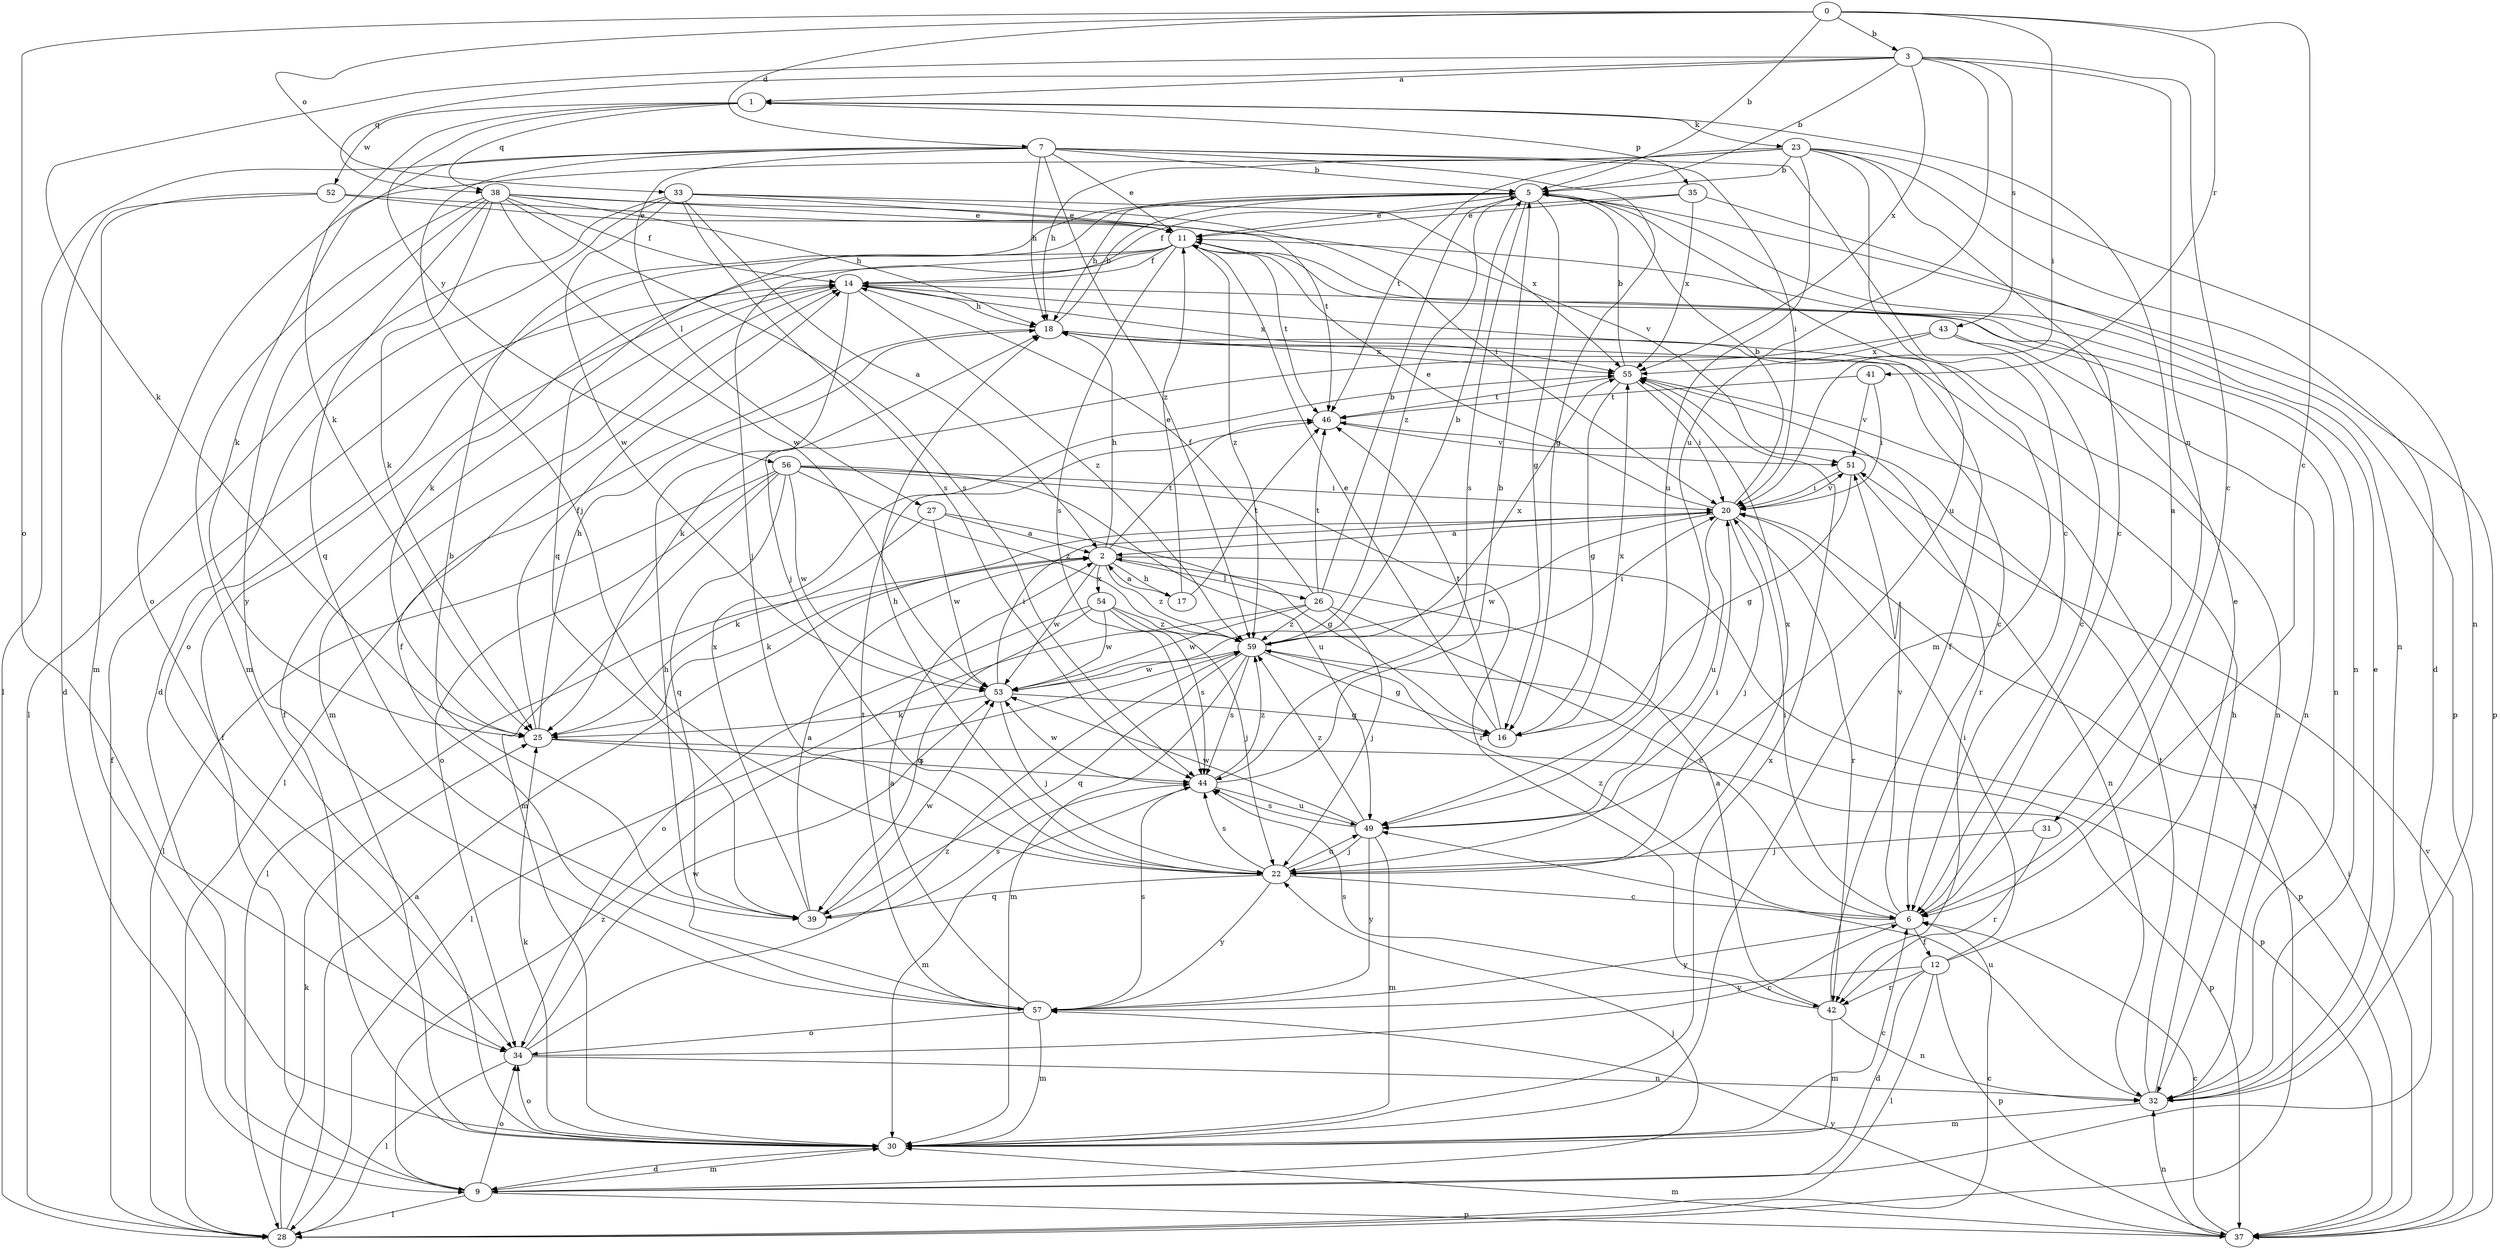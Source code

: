strict digraph  {
0;
1;
2;
3;
5;
6;
7;
9;
11;
12;
14;
16;
17;
18;
20;
22;
23;
25;
26;
27;
28;
30;
31;
32;
33;
34;
35;
37;
38;
39;
41;
42;
43;
44;
46;
49;
51;
52;
53;
54;
55;
56;
57;
59;
0 -> 3  [label=b];
0 -> 5  [label=b];
0 -> 6  [label=c];
0 -> 7  [label=d];
0 -> 20  [label=i];
0 -> 33  [label=o];
0 -> 34  [label=o];
0 -> 41  [label=r];
1 -> 23  [label=k];
1 -> 25  [label=k];
1 -> 35  [label=p];
1 -> 38  [label=q];
1 -> 52  [label=w];
1 -> 56  [label=y];
2 -> 17  [label=h];
2 -> 18  [label=h];
2 -> 25  [label=k];
2 -> 26  [label=l];
2 -> 37  [label=p];
2 -> 46  [label=t];
2 -> 53  [label=w];
2 -> 54  [label=x];
2 -> 59  [label=z];
3 -> 1  [label=a];
3 -> 5  [label=b];
3 -> 6  [label=c];
3 -> 25  [label=k];
3 -> 31  [label=n];
3 -> 38  [label=q];
3 -> 43  [label=s];
3 -> 49  [label=u];
3 -> 55  [label=x];
5 -> 11  [label=e];
5 -> 16  [label=g];
5 -> 18  [label=h];
5 -> 32  [label=n];
5 -> 37  [label=p];
5 -> 39  [label=q];
5 -> 44  [label=s];
5 -> 49  [label=u];
5 -> 59  [label=z];
6 -> 1  [label=a];
6 -> 12  [label=f];
6 -> 20  [label=i];
6 -> 51  [label=v];
6 -> 57  [label=y];
6 -> 59  [label=z];
7 -> 5  [label=b];
7 -> 6  [label=c];
7 -> 11  [label=e];
7 -> 16  [label=g];
7 -> 18  [label=h];
7 -> 20  [label=i];
7 -> 22  [label=j];
7 -> 25  [label=k];
7 -> 27  [label=l];
7 -> 28  [label=l];
7 -> 59  [label=z];
9 -> 14  [label=f];
9 -> 22  [label=j];
9 -> 28  [label=l];
9 -> 30  [label=m];
9 -> 34  [label=o];
9 -> 37  [label=p];
9 -> 59  [label=z];
11 -> 14  [label=f];
11 -> 22  [label=j];
11 -> 25  [label=k];
11 -> 32  [label=n];
11 -> 34  [label=o];
11 -> 44  [label=s];
11 -> 46  [label=t];
11 -> 59  [label=z];
12 -> 9  [label=d];
12 -> 11  [label=e];
12 -> 20  [label=i];
12 -> 28  [label=l];
12 -> 37  [label=p];
12 -> 42  [label=r];
12 -> 57  [label=y];
14 -> 18  [label=h];
14 -> 22  [label=j];
14 -> 30  [label=m];
14 -> 32  [label=n];
14 -> 55  [label=x];
14 -> 59  [label=z];
16 -> 11  [label=e];
16 -> 46  [label=t];
16 -> 55  [label=x];
17 -> 2  [label=a];
17 -> 11  [label=e];
17 -> 46  [label=t];
18 -> 5  [label=b];
18 -> 6  [label=c];
18 -> 28  [label=l];
18 -> 32  [label=n];
18 -> 55  [label=x];
20 -> 2  [label=a];
20 -> 5  [label=b];
20 -> 11  [label=e];
20 -> 22  [label=j];
20 -> 28  [label=l];
20 -> 42  [label=r];
20 -> 49  [label=u];
20 -> 51  [label=v];
20 -> 53  [label=w];
22 -> 6  [label=c];
22 -> 18  [label=h];
22 -> 20  [label=i];
22 -> 39  [label=q];
22 -> 44  [label=s];
22 -> 49  [label=u];
22 -> 55  [label=x];
22 -> 57  [label=y];
23 -> 5  [label=b];
23 -> 6  [label=c];
23 -> 9  [label=d];
23 -> 18  [label=h];
23 -> 30  [label=m];
23 -> 32  [label=n];
23 -> 34  [label=o];
23 -> 46  [label=t];
23 -> 49  [label=u];
25 -> 14  [label=f];
25 -> 18  [label=h];
25 -> 37  [label=p];
25 -> 44  [label=s];
26 -> 5  [label=b];
26 -> 6  [label=c];
26 -> 14  [label=f];
26 -> 22  [label=j];
26 -> 28  [label=l];
26 -> 46  [label=t];
26 -> 53  [label=w];
26 -> 59  [label=z];
27 -> 2  [label=a];
27 -> 16  [label=g];
27 -> 25  [label=k];
27 -> 53  [label=w];
28 -> 2  [label=a];
28 -> 6  [label=c];
28 -> 14  [label=f];
28 -> 25  [label=k];
28 -> 55  [label=x];
30 -> 6  [label=c];
30 -> 9  [label=d];
30 -> 14  [label=f];
30 -> 25  [label=k];
30 -> 34  [label=o];
30 -> 55  [label=x];
31 -> 22  [label=j];
31 -> 42  [label=r];
32 -> 11  [label=e];
32 -> 18  [label=h];
32 -> 30  [label=m];
32 -> 46  [label=t];
32 -> 49  [label=u];
33 -> 2  [label=a];
33 -> 9  [label=d];
33 -> 11  [label=e];
33 -> 20  [label=i];
33 -> 28  [label=l];
33 -> 44  [label=s];
33 -> 53  [label=w];
33 -> 55  [label=x];
34 -> 6  [label=c];
34 -> 28  [label=l];
34 -> 32  [label=n];
34 -> 53  [label=w];
34 -> 59  [label=z];
35 -> 11  [label=e];
35 -> 14  [label=f];
35 -> 37  [label=p];
35 -> 55  [label=x];
37 -> 6  [label=c];
37 -> 20  [label=i];
37 -> 30  [label=m];
37 -> 32  [label=n];
37 -> 51  [label=v];
37 -> 57  [label=y];
38 -> 11  [label=e];
38 -> 14  [label=f];
38 -> 18  [label=h];
38 -> 25  [label=k];
38 -> 30  [label=m];
38 -> 39  [label=q];
38 -> 44  [label=s];
38 -> 46  [label=t];
38 -> 53  [label=w];
38 -> 57  [label=y];
39 -> 2  [label=a];
39 -> 5  [label=b];
39 -> 44  [label=s];
39 -> 53  [label=w];
39 -> 55  [label=x];
41 -> 20  [label=i];
41 -> 46  [label=t];
41 -> 51  [label=v];
42 -> 2  [label=a];
42 -> 14  [label=f];
42 -> 30  [label=m];
42 -> 32  [label=n];
42 -> 44  [label=s];
43 -> 6  [label=c];
43 -> 25  [label=k];
43 -> 32  [label=n];
43 -> 55  [label=x];
44 -> 5  [label=b];
44 -> 30  [label=m];
44 -> 49  [label=u];
44 -> 53  [label=w];
44 -> 59  [label=z];
46 -> 51  [label=v];
49 -> 22  [label=j];
49 -> 30  [label=m];
49 -> 44  [label=s];
49 -> 53  [label=w];
49 -> 57  [label=y];
49 -> 59  [label=z];
51 -> 16  [label=g];
51 -> 20  [label=i];
51 -> 32  [label=n];
52 -> 9  [label=d];
52 -> 11  [label=e];
52 -> 30  [label=m];
52 -> 51  [label=v];
53 -> 16  [label=g];
53 -> 20  [label=i];
53 -> 22  [label=j];
53 -> 25  [label=k];
54 -> 22  [label=j];
54 -> 34  [label=o];
54 -> 39  [label=q];
54 -> 44  [label=s];
54 -> 53  [label=w];
54 -> 59  [label=z];
55 -> 5  [label=b];
55 -> 16  [label=g];
55 -> 20  [label=i];
55 -> 42  [label=r];
55 -> 46  [label=t];
56 -> 20  [label=i];
56 -> 28  [label=l];
56 -> 30  [label=m];
56 -> 34  [label=o];
56 -> 39  [label=q];
56 -> 42  [label=r];
56 -> 49  [label=u];
56 -> 53  [label=w];
56 -> 59  [label=z];
57 -> 2  [label=a];
57 -> 14  [label=f];
57 -> 18  [label=h];
57 -> 30  [label=m];
57 -> 34  [label=o];
57 -> 44  [label=s];
57 -> 46  [label=t];
59 -> 5  [label=b];
59 -> 16  [label=g];
59 -> 20  [label=i];
59 -> 30  [label=m];
59 -> 37  [label=p];
59 -> 39  [label=q];
59 -> 44  [label=s];
59 -> 53  [label=w];
59 -> 55  [label=x];
}
